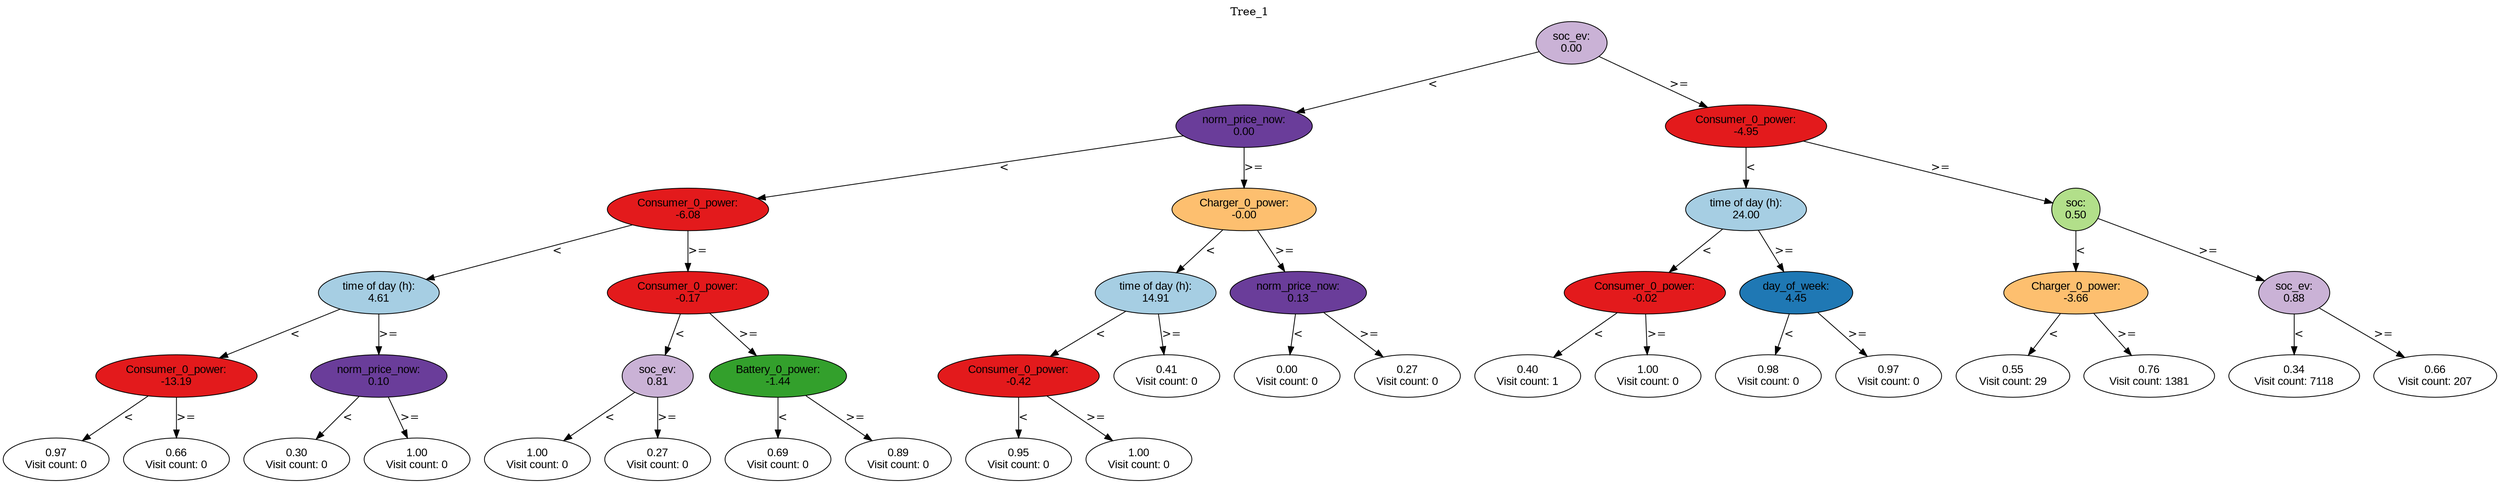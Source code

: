 digraph BST {
    node [fontname="Arial" style=filled colorscheme=paired12];
    0 [ label = "soc_ev:
0.00" fillcolor=9];
    1 [ label = "norm_price_now:
0.00" fillcolor=10];
    2 [ label = "Consumer_0_power:
-6.08" fillcolor=6];
    3 [ label = "time of day (h):
4.61" fillcolor=1];
    4 [ label = "Consumer_0_power:
-13.19" fillcolor=6];
    5 [ label = "0.97
Visit count: 0" fillcolor=white];
    6 [ label = "0.66
Visit count: 0" fillcolor=white];
    7 [ label = "norm_price_now:
0.10" fillcolor=10];
    8 [ label = "0.30
Visit count: 0" fillcolor=white];
    9 [ label = "1.00
Visit count: 0" fillcolor=white];
    10 [ label = "Consumer_0_power:
-0.17" fillcolor=6];
    11 [ label = "soc_ev:
0.81" fillcolor=9];
    12 [ label = "1.00
Visit count: 0" fillcolor=white];
    13 [ label = "0.27
Visit count: 0" fillcolor=white];
    14 [ label = "Battery_0_power:
-1.44" fillcolor=4];
    15 [ label = "0.69
Visit count: 0" fillcolor=white];
    16 [ label = "0.89
Visit count: 0" fillcolor=white];
    17 [ label = "Charger_0_power:
-0.00" fillcolor=7];
    18 [ label = "time of day (h):
14.91" fillcolor=1];
    19 [ label = "Consumer_0_power:
-0.42" fillcolor=6];
    20 [ label = "0.95
Visit count: 0" fillcolor=white];
    21 [ label = "1.00
Visit count: 0" fillcolor=white];
    22 [ label = "0.41
Visit count: 0" fillcolor=white];
    23 [ label = "norm_price_now:
0.13" fillcolor=10];
    24 [ label = "0.00
Visit count: 0" fillcolor=white];
    25 [ label = "0.27
Visit count: 0" fillcolor=white];
    26 [ label = "Consumer_0_power:
-4.95" fillcolor=6];
    27 [ label = "time of day (h):
24.00" fillcolor=1];
    28 [ label = "Consumer_0_power:
-0.02" fillcolor=6];
    29 [ label = "0.40
Visit count: 1" fillcolor=white];
    30 [ label = "1.00
Visit count: 0" fillcolor=white];
    31 [ label = "day_of_week:
4.45" fillcolor=2];
    32 [ label = "0.98
Visit count: 0" fillcolor=white];
    33 [ label = "0.97
Visit count: 0" fillcolor=white];
    34 [ label = "soc:
0.50" fillcolor=3];
    35 [ label = "Charger_0_power:
-3.66" fillcolor=7];
    36 [ label = "0.55
Visit count: 29" fillcolor=white];
    37 [ label = "0.76
Visit count: 1381" fillcolor=white];
    38 [ label = "soc_ev:
0.88" fillcolor=9];
    39 [ label = "0.34
Visit count: 7118" fillcolor=white];
    40 [ label = "0.66
Visit count: 207" fillcolor=white];

    0  -> 1[ label = "<"];
    0  -> 26[ label = ">="];
    1  -> 2[ label = "<"];
    1  -> 17[ label = ">="];
    2  -> 3[ label = "<"];
    2  -> 10[ label = ">="];
    3  -> 4[ label = "<"];
    3  -> 7[ label = ">="];
    4  -> 5[ label = "<"];
    4  -> 6[ label = ">="];
    7  -> 8[ label = "<"];
    7  -> 9[ label = ">="];
    10  -> 11[ label = "<"];
    10  -> 14[ label = ">="];
    11  -> 12[ label = "<"];
    11  -> 13[ label = ">="];
    14  -> 15[ label = "<"];
    14  -> 16[ label = ">="];
    17  -> 18[ label = "<"];
    17  -> 23[ label = ">="];
    18  -> 19[ label = "<"];
    18  -> 22[ label = ">="];
    19  -> 20[ label = "<"];
    19  -> 21[ label = ">="];
    23  -> 24[ label = "<"];
    23  -> 25[ label = ">="];
    26  -> 27[ label = "<"];
    26  -> 34[ label = ">="];
    27  -> 28[ label = "<"];
    27  -> 31[ label = ">="];
    28  -> 29[ label = "<"];
    28  -> 30[ label = ">="];
    31  -> 32[ label = "<"];
    31  -> 33[ label = ">="];
    34  -> 35[ label = "<"];
    34  -> 38[ label = ">="];
    35  -> 36[ label = "<"];
    35  -> 37[ label = ">="];
    38  -> 39[ label = "<"];
    38  -> 40[ label = ">="];

    labelloc="t";
    label="Tree_1";
}